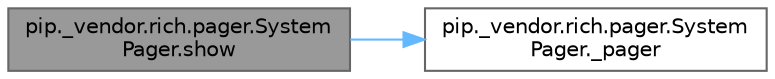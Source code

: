 digraph "pip._vendor.rich.pager.SystemPager.show"
{
 // LATEX_PDF_SIZE
  bgcolor="transparent";
  edge [fontname=Helvetica,fontsize=10,labelfontname=Helvetica,labelfontsize=10];
  node [fontname=Helvetica,fontsize=10,shape=box,height=0.2,width=0.4];
  rankdir="LR";
  Node1 [id="Node000001",label="pip._vendor.rich.pager.System\lPager.show",height=0.2,width=0.4,color="gray40", fillcolor="grey60", style="filled", fontcolor="black",tooltip=" "];
  Node1 -> Node2 [id="edge1_Node000001_Node000002",color="steelblue1",style="solid",tooltip=" "];
  Node2 [id="Node000002",label="pip._vendor.rich.pager.System\lPager._pager",height=0.2,width=0.4,color="grey40", fillcolor="white", style="filled",URL="$classpip_1_1__vendor_1_1rich_1_1pager_1_1_system_pager.html#a56c8e946cc0ebc451e247334841f27d5",tooltip=" "];
}
